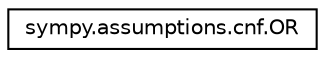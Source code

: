 digraph "Graphical Class Hierarchy"
{
 // LATEX_PDF_SIZE
  edge [fontname="Helvetica",fontsize="10",labelfontname="Helvetica",labelfontsize="10"];
  node [fontname="Helvetica",fontsize="10",shape=record];
  rankdir="LR";
  Node0 [label="sympy.assumptions.cnf.OR",height=0.2,width=0.4,color="black", fillcolor="white", style="filled",URL="$classsympy_1_1assumptions_1_1cnf_1_1OR.html",tooltip=" "];
}
